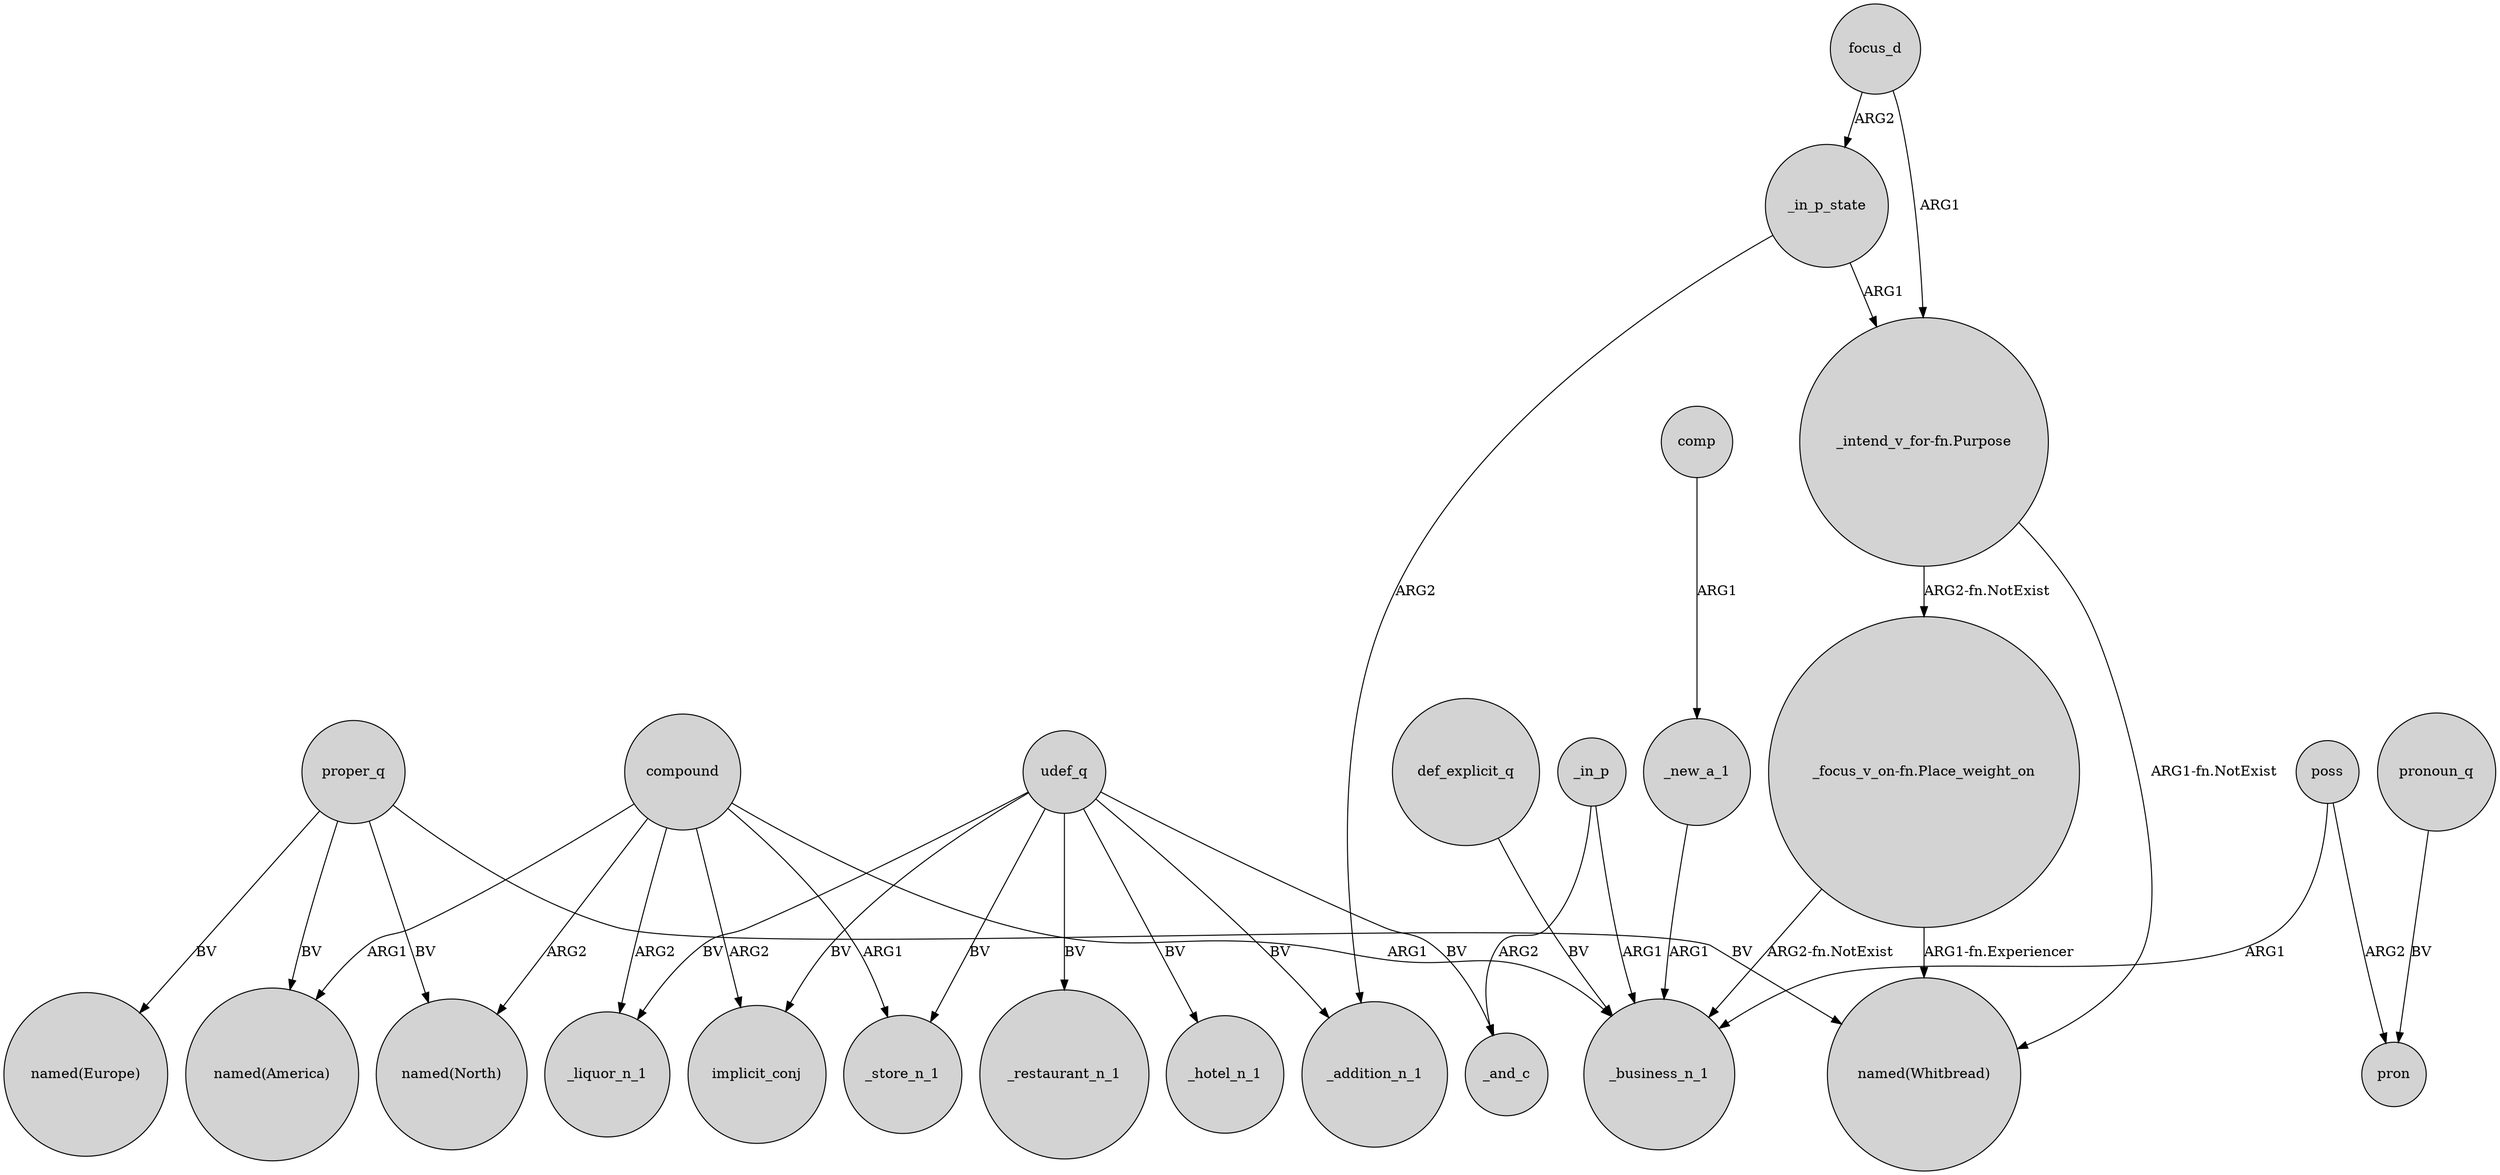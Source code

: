 digraph {
	node [shape=circle style=filled]
	compound -> "named(North)" [label=ARG2]
	"_intend_v_for-fn.Purpose" -> "_focus_v_on-fn.Place_weight_on" [label="ARG2-fn.NotExist"]
	compound -> implicit_conj [label=ARG2]
	proper_q -> "named(North)" [label=BV]
	poss -> pron [label=ARG2]
	compound -> _store_n_1 [label=ARG1]
	_in_p -> _business_n_1 [label=ARG1]
	focus_d -> "_intend_v_for-fn.Purpose" [label=ARG1]
	focus_d -> _in_p_state [label=ARG2]
	poss -> _business_n_1 [label=ARG1]
	compound -> "named(America)" [label=ARG1]
	"_focus_v_on-fn.Place_weight_on" -> "named(Whitbread)" [label="ARG1-fn.Experiencer"]
	comp -> _new_a_1 [label=ARG1]
	udef_q -> implicit_conj [label=BV]
	pronoun_q -> pron [label=BV]
	"_intend_v_for-fn.Purpose" -> "named(Whitbread)" [label="ARG1-fn.NotExist"]
	proper_q -> "named(Whitbread)" [label=BV]
	compound -> _business_n_1 [label=ARG1]
	proper_q -> "named(Europe)" [label=BV]
	_in_p_state -> _addition_n_1 [label=ARG2]
	udef_q -> _restaurant_n_1 [label=BV]
	udef_q -> _liquor_n_1 [label=BV]
	_in_p_state -> "_intend_v_for-fn.Purpose" [label=ARG1]
	"_focus_v_on-fn.Place_weight_on" -> _business_n_1 [label="ARG2-fn.NotExist"]
	proper_q -> "named(America)" [label=BV]
	udef_q -> _and_c [label=BV]
	_new_a_1 -> _business_n_1 [label=ARG1]
	udef_q -> _hotel_n_1 [label=BV]
	compound -> _liquor_n_1 [label=ARG2]
	_in_p -> _and_c [label=ARG2]
	udef_q -> _store_n_1 [label=BV]
	udef_q -> _addition_n_1 [label=BV]
	def_explicit_q -> _business_n_1 [label=BV]
}
